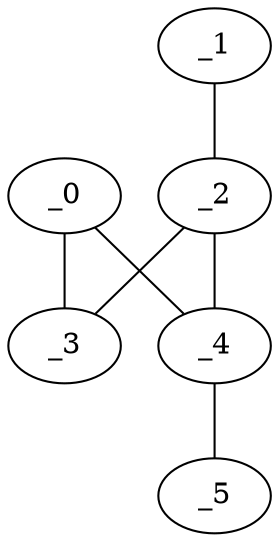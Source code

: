 graph EP1_0001 {
	_0	 [x="1.96995",
		y="2.97056"];
	_3	 [x="0.874083",
		y="2.10391"];
	_0 -- _3;
	_4	 [x="0.450492",
		y="1.66734"];
	_0 -- _4;
	_1	 [x="2.91961",
		y="0.859676"];
	_2	 [x="0.486532",
		y="0.579901"];
	_1 -- _2;
	_2 -- _3;
	_2 -- _4;
	_5	 [x="2.44307",
		y="1.7323"];
	_4 -- _5;
}
